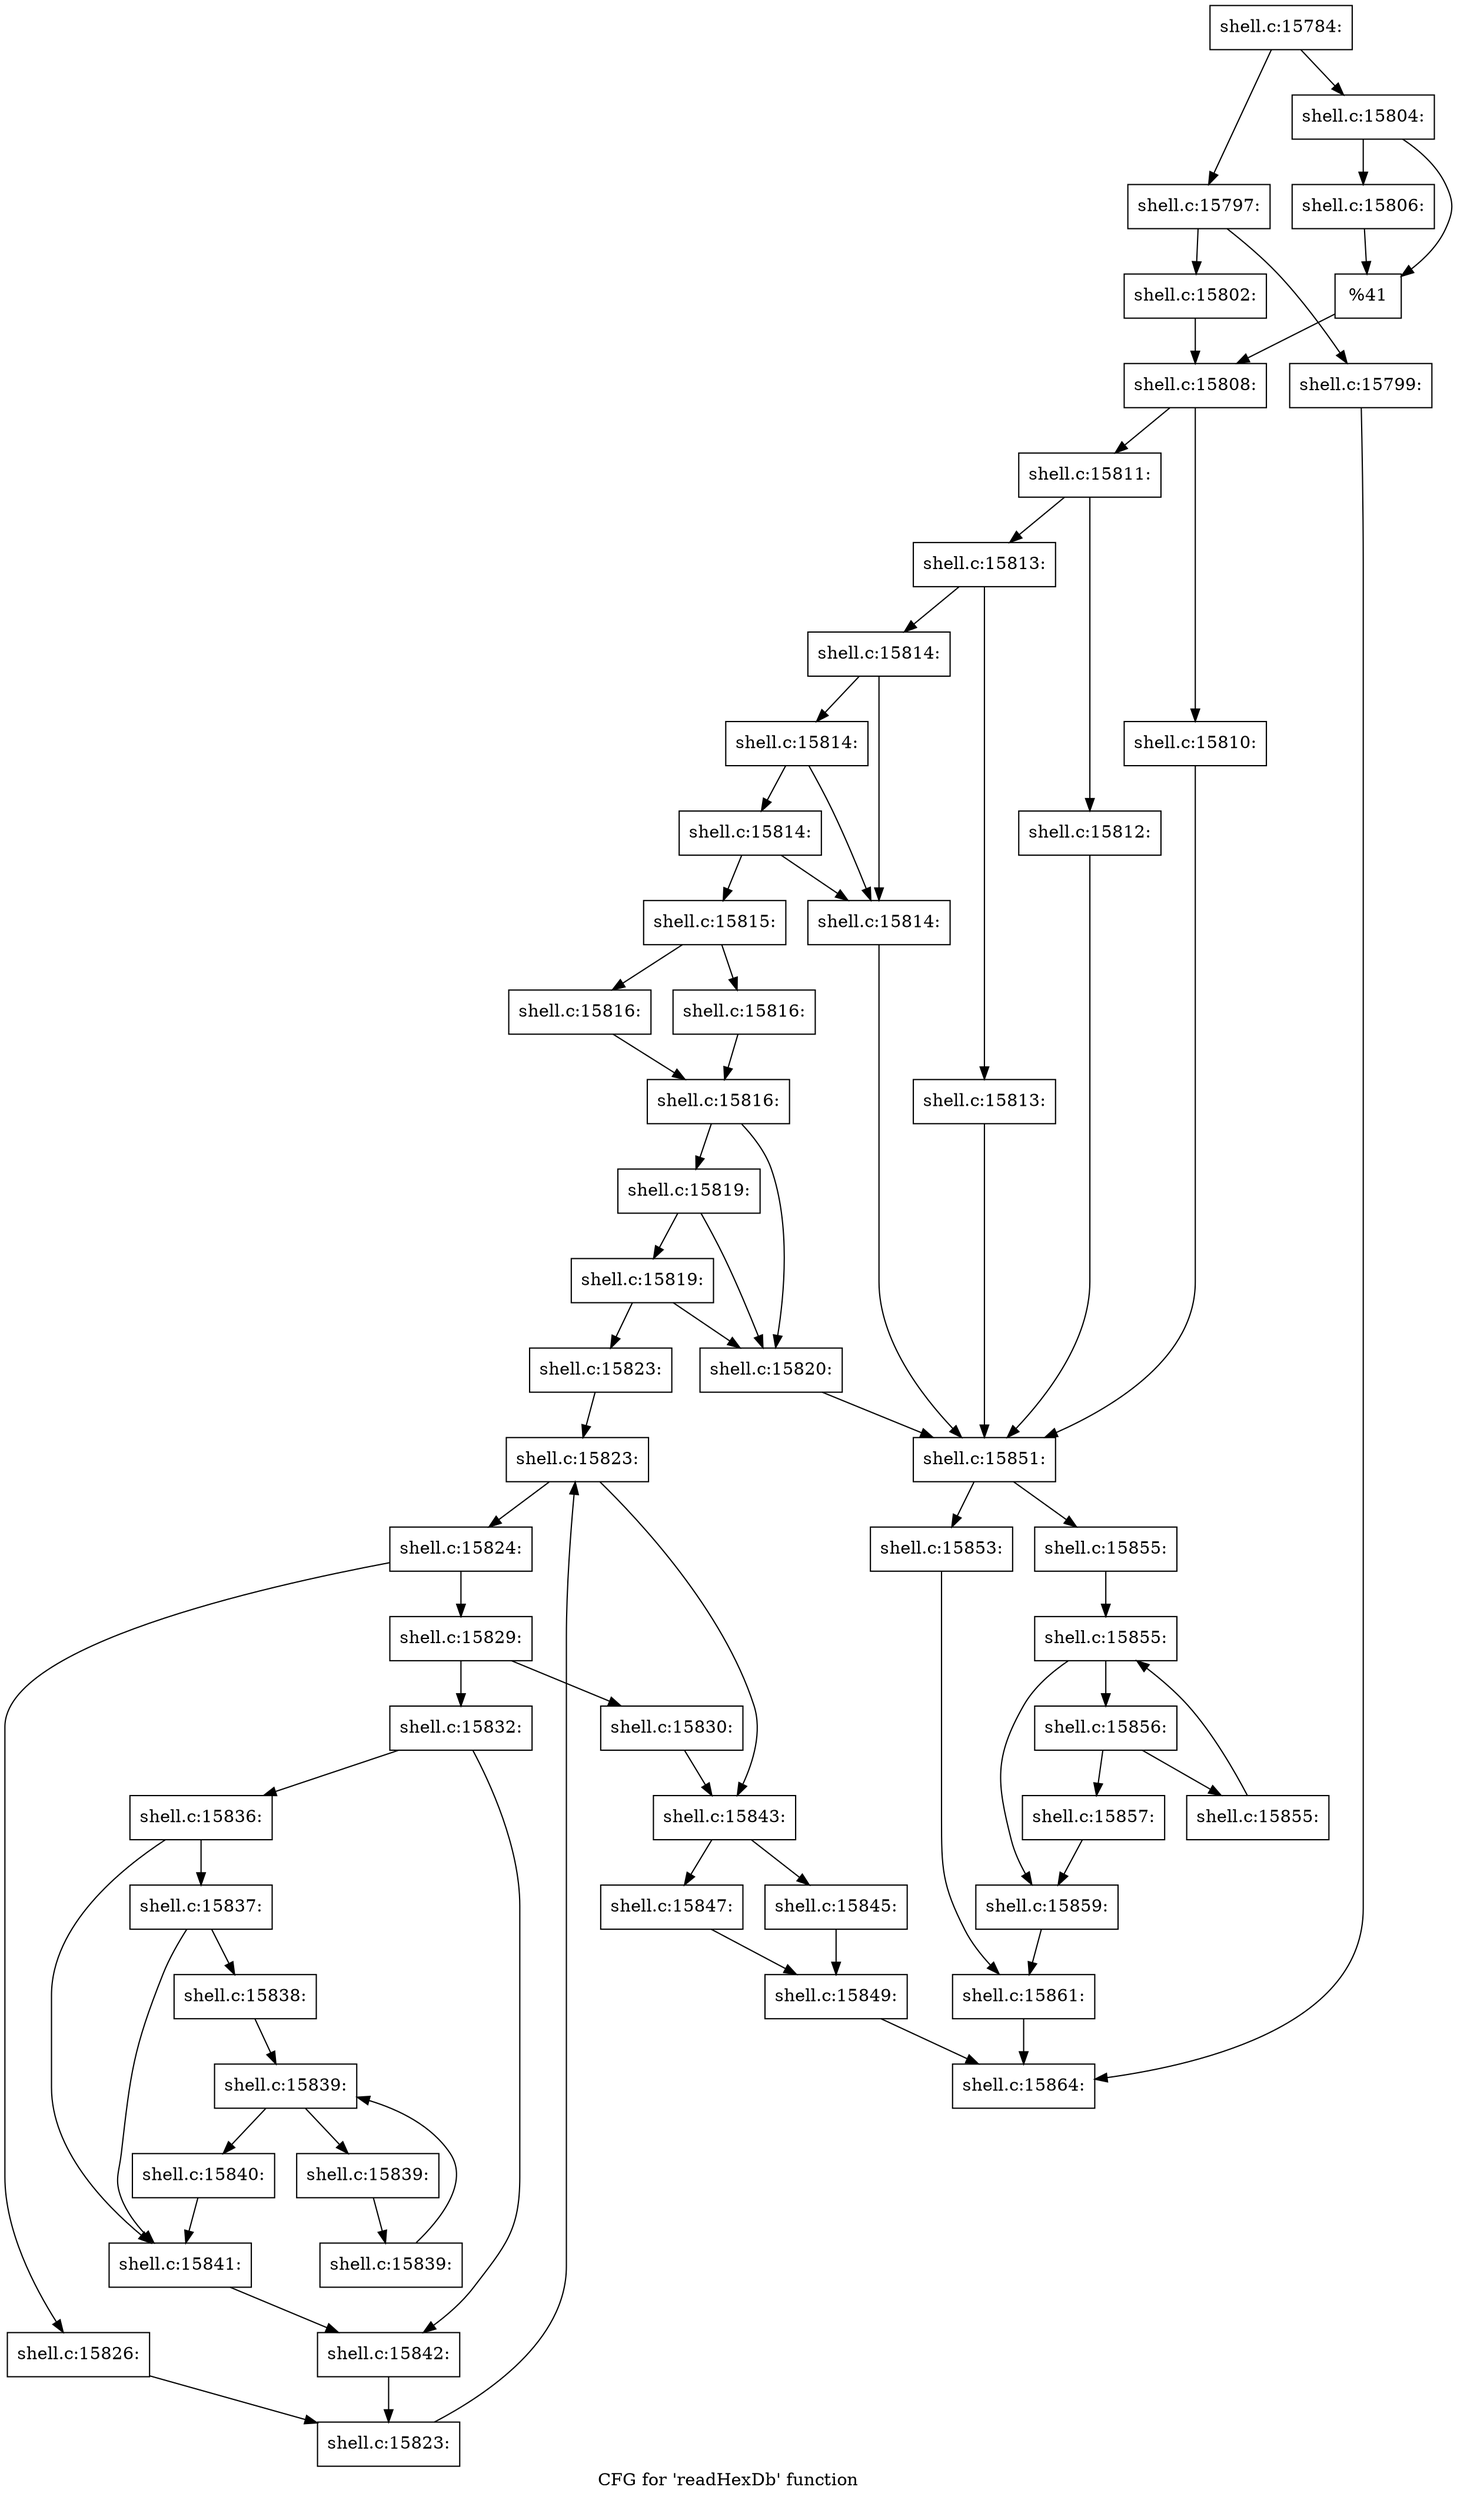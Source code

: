 digraph "CFG for 'readHexDb' function" {
	label="CFG for 'readHexDb' function";

	Node0x560276e1b370 [shape=record,label="{shell.c:15784:}"];
	Node0x560276e1b370 -> Node0x560276e31520;
	Node0x560276e1b370 -> Node0x560276e315c0;
	Node0x560276e31520 [shape=record,label="{shell.c:15797:}"];
	Node0x560276e31520 -> Node0x560276e31d20;
	Node0x560276e31520 -> Node0x560276e31d70;
	Node0x560276e31d20 [shape=record,label="{shell.c:15799:}"];
	Node0x560276e31d20 -> Node0x560276e1b4f0;
	Node0x560276e31d70 [shape=record,label="{shell.c:15802:}"];
	Node0x560276e31d70 -> Node0x560276e31570;
	Node0x560276e315c0 [shape=record,label="{shell.c:15804:}"];
	Node0x560276e315c0 -> Node0x560276e32f70;
	Node0x560276e315c0 -> Node0x560276e32fc0;
	Node0x560276e32f70 [shape=record,label="{shell.c:15806:}"];
	Node0x560276e32f70 -> Node0x560276e32fc0;
	Node0x560276e32fc0 [shape=record,label="{%41}"];
	Node0x560276e32fc0 -> Node0x560276e31570;
	Node0x560276e31570 [shape=record,label="{shell.c:15808:}"];
	Node0x560276e31570 -> Node0x560276e339a0;
	Node0x560276e31570 -> Node0x560276e339f0;
	Node0x560276e339a0 [shape=record,label="{shell.c:15810:}"];
	Node0x560276e339a0 -> Node0x560276e341b0;
	Node0x560276e339f0 [shape=record,label="{shell.c:15811:}"];
	Node0x560276e339f0 -> Node0x560276e35130;
	Node0x560276e339f0 -> Node0x560276e35710;
	Node0x560276e35130 [shape=record,label="{shell.c:15812:}"];
	Node0x560276e35130 -> Node0x560276e341b0;
	Node0x560276e35710 [shape=record,label="{shell.c:15813:}"];
	Node0x560276e35710 -> Node0x560276e35a30;
	Node0x560276e35710 -> Node0x560276e35a80;
	Node0x560276e35a30 [shape=record,label="{shell.c:15813:}"];
	Node0x560276e35a30 -> Node0x560276e341b0;
	Node0x560276e35a80 [shape=record,label="{shell.c:15814:}"];
	Node0x560276e35a80 -> Node0x560276e35da0;
	Node0x560276e35a80 -> Node0x560276e35ec0;
	Node0x560276e35ec0 [shape=record,label="{shell.c:15814:}"];
	Node0x560276e35ec0 -> Node0x560276e35da0;
	Node0x560276e35ec0 -> Node0x560276e35e40;
	Node0x560276e35e40 [shape=record,label="{shell.c:15814:}"];
	Node0x560276e35e40 -> Node0x560276e35da0;
	Node0x560276e35e40 -> Node0x560276e35df0;
	Node0x560276e35da0 [shape=record,label="{shell.c:15814:}"];
	Node0x560276e35da0 -> Node0x560276e341b0;
	Node0x560276e35df0 [shape=record,label="{shell.c:15815:}"];
	Node0x560276e35df0 -> Node0x560276e36e10;
	Node0x560276e35df0 -> Node0x560276e36e60;
	Node0x560276e36e10 [shape=record,label="{shell.c:15816:}"];
	Node0x560276e36e10 -> Node0x560276e36eb0;
	Node0x560276e36e60 [shape=record,label="{shell.c:15816:}"];
	Node0x560276e36e60 -> Node0x560276e36eb0;
	Node0x560276e36eb0 [shape=record,label="{shell.c:15816:}"];
	Node0x560276e36eb0 -> Node0x560276e378f0;
	Node0x560276e36eb0 -> Node0x560276e37a10;
	Node0x560276e37a10 [shape=record,label="{shell.c:15819:}"];
	Node0x560276e37a10 -> Node0x560276e378f0;
	Node0x560276e37a10 -> Node0x560276e37990;
	Node0x560276e37990 [shape=record,label="{shell.c:15819:}"];
	Node0x560276e37990 -> Node0x560276e378f0;
	Node0x560276e37990 -> Node0x560276e37940;
	Node0x560276e378f0 [shape=record,label="{shell.c:15820:}"];
	Node0x560276e378f0 -> Node0x560276e341b0;
	Node0x560276e37940 [shape=record,label="{shell.c:15823:}"];
	Node0x560276e37940 -> Node0x560276e38bb0;
	Node0x560276e38bb0 [shape=record,label="{shell.c:15823:}"];
	Node0x560276e38bb0 -> Node0x560276e38dd0;
	Node0x560276e38bb0 -> Node0x560276e38930;
	Node0x560276e38dd0 [shape=record,label="{shell.c:15824:}"];
	Node0x560276e38dd0 -> Node0x560276e399b0;
	Node0x560276e38dd0 -> Node0x560276e39a00;
	Node0x560276e399b0 [shape=record,label="{shell.c:15826:}"];
	Node0x560276e399b0 -> Node0x560276e38d40;
	Node0x560276e39a00 [shape=record,label="{shell.c:15829:}"];
	Node0x560276e39a00 -> Node0x560276e39ff0;
	Node0x560276e39a00 -> Node0x560276e3a040;
	Node0x560276e39ff0 [shape=record,label="{shell.c:15830:}"];
	Node0x560276e39ff0 -> Node0x560276e38930;
	Node0x560276e3a040 [shape=record,label="{shell.c:15832:}"];
	Node0x560276e3a040 -> Node0x560276e3c6e0;
	Node0x560276e3a040 -> Node0x560276e3c730;
	Node0x560276e3c6e0 [shape=record,label="{shell.c:15836:}"];
	Node0x560276e3c6e0 -> Node0x560276e3ce60;
	Node0x560276e3c6e0 -> Node0x560276e3ce10;
	Node0x560276e3ce60 [shape=record,label="{shell.c:15837:}"];
	Node0x560276e3ce60 -> Node0x560276e3cdc0;
	Node0x560276e3ce60 -> Node0x560276e3ce10;
	Node0x560276e3cdc0 [shape=record,label="{shell.c:15838:}"];
	Node0x560276e3cdc0 -> Node0x560276e3da00;
	Node0x560276e3da00 [shape=record,label="{shell.c:15839:}"];
	Node0x560276e3da00 -> Node0x560276e3dc20;
	Node0x560276e3da00 -> Node0x560276e3d850;
	Node0x560276e3dc20 [shape=record,label="{shell.c:15839:}"];
	Node0x560276e3dc20 -> Node0x560276e3db90;
	Node0x560276e3db90 [shape=record,label="{shell.c:15839:}"];
	Node0x560276e3db90 -> Node0x560276e3da00;
	Node0x560276e3d850 [shape=record,label="{shell.c:15840:}"];
	Node0x560276e3d850 -> Node0x560276e3ce10;
	Node0x560276e3ce10 [shape=record,label="{shell.c:15841:}"];
	Node0x560276e3ce10 -> Node0x560276e3c730;
	Node0x560276e3c730 [shape=record,label="{shell.c:15842:}"];
	Node0x560276e3c730 -> Node0x560276e38d40;
	Node0x560276e38d40 [shape=record,label="{shell.c:15823:}"];
	Node0x560276e38d40 -> Node0x560276e38bb0;
	Node0x560276e38930 [shape=record,label="{shell.c:15843:}"];
	Node0x560276e38930 -> Node0x560276e3f220;
	Node0x560276e38930 -> Node0x560276e3f2c0;
	Node0x560276e3f220 [shape=record,label="{shell.c:15845:}"];
	Node0x560276e3f220 -> Node0x560276e3f270;
	Node0x560276e3f2c0 [shape=record,label="{shell.c:15847:}"];
	Node0x560276e3f2c0 -> Node0x560276e3f270;
	Node0x560276e3f270 [shape=record,label="{shell.c:15849:}"];
	Node0x560276e3f270 -> Node0x560276e1b4f0;
	Node0x560276e341b0 [shape=record,label="{shell.c:15851:}"];
	Node0x560276e341b0 -> Node0x560276e401e0;
	Node0x560276e341b0 -> Node0x560276e40280;
	Node0x560276e401e0 [shape=record,label="{shell.c:15853:}"];
	Node0x560276e401e0 -> Node0x560276e40230;
	Node0x560276e40280 [shape=record,label="{shell.c:15855:}"];
	Node0x560276e40280 -> Node0x560276e40a30;
	Node0x560276e40a30 [shape=record,label="{shell.c:15855:}"];
	Node0x560276e40a30 -> Node0x560276e41170;
	Node0x560276e40a30 -> Node0x560276e40b90;
	Node0x560276e41170 [shape=record,label="{shell.c:15856:}"];
	Node0x560276e41170 -> Node0x560276e41500;
	Node0x560276e41170 -> Node0x560276e41550;
	Node0x560276e41500 [shape=record,label="{shell.c:15857:}"];
	Node0x560276e41500 -> Node0x560276e40b90;
	Node0x560276e41550 [shape=record,label="{shell.c:15855:}"];
	Node0x560276e41550 -> Node0x560276e40a30;
	Node0x560276e40b90 [shape=record,label="{shell.c:15859:}"];
	Node0x560276e40b90 -> Node0x560276e40230;
	Node0x560276e40230 [shape=record,label="{shell.c:15861:}"];
	Node0x560276e40230 -> Node0x560276e1b4f0;
	Node0x560276e1b4f0 [shape=record,label="{shell.c:15864:}"];
}
